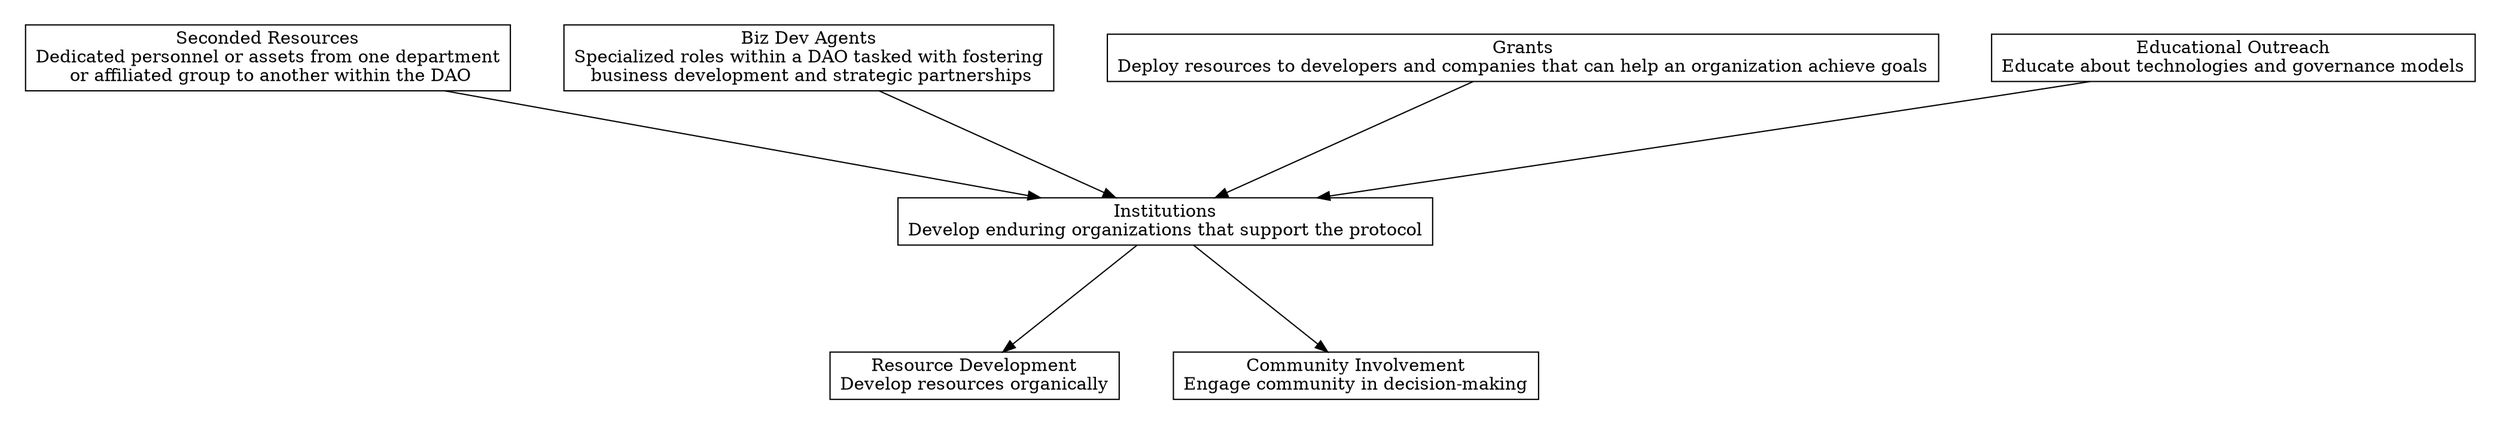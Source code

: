 digraph "" {
	graph [nodesep=0.6,
		rankdir=TB,
		ranksep=1.2
	];
	node [label="\N",
		shape=box
	];
	subgraph cluster_predecessors {
		graph [rank=max,
			style=invis
		];
		"Educational Outreach"	[label="Educational Outreach\nEducate about technologies and governance models"];
		Grants	[label="Grants\nDeploy resources to developers and companies that can help an organization achieve goals"];
		"Biz Dev Agents"	[label="Biz Dev Agents\nSpecialized roles within a DAO tasked with fostering\n business development and strategic partnerships"];
		"Seconded Resources"	[label="Seconded Resources\nDedicated personnel or assets from one department\n or affiliated group to another within the DAO"];
	}
	subgraph cluster_descendants {
		graph [rank=min,
			style=invis
		];
		"Community Involvement"	[label="Community Involvement\nEngage community in decision-making"];
		"Resource Development"	[label="Resource Development\nDevelop resources organically"];
	}
	Institutions	[label="Institutions\nDevelop enduring organizations that support the protocol"];
	Institutions -> "Community Involvement";
	Institutions -> "Resource Development";
	"Educational Outreach" -> Institutions;
	Grants -> Institutions;
	"Biz Dev Agents" -> Institutions;
	"Seconded Resources" -> Institutions;
}
